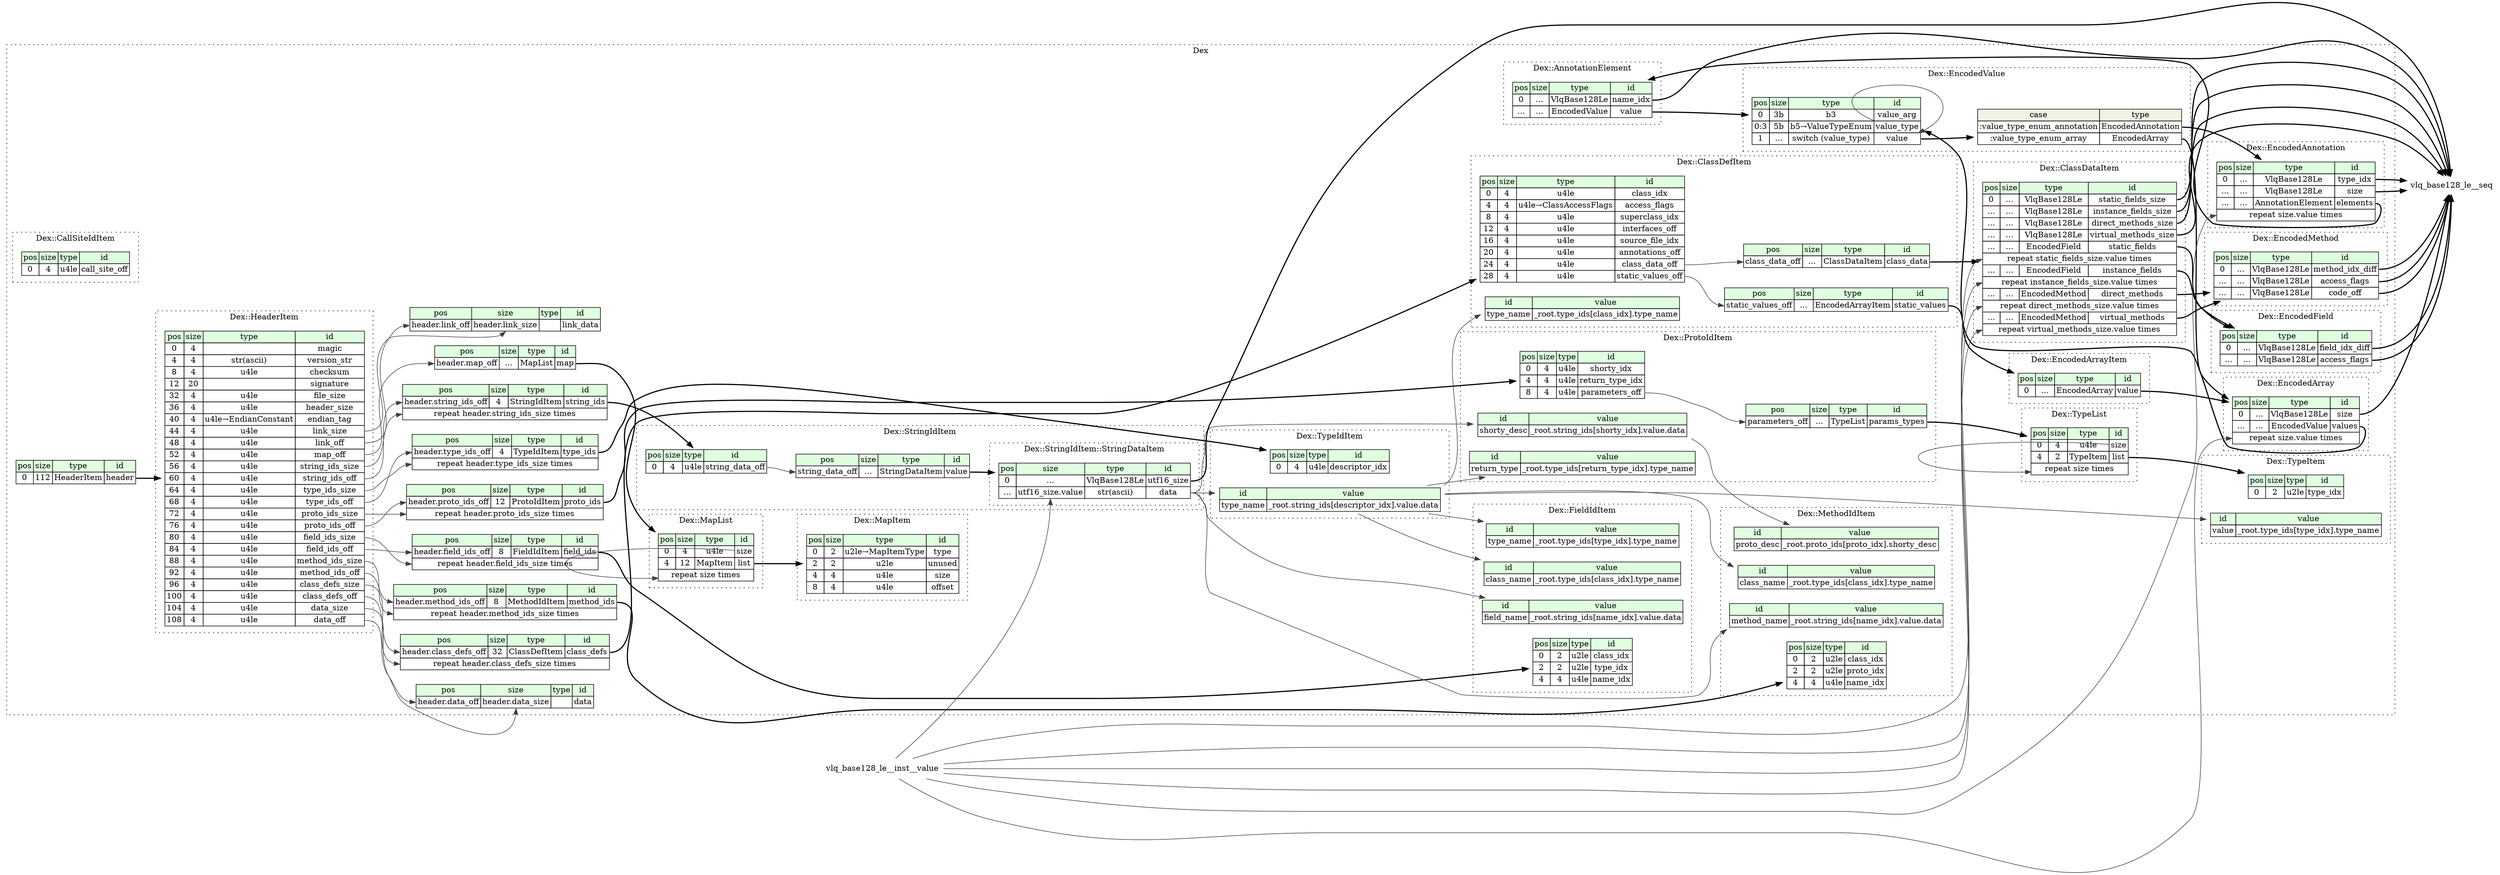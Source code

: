 digraph {
	rankdir=LR;
	node [shape=plaintext];
	subgraph cluster__dex {
		label="Dex";
		graph[style=dotted];

		dex__seq [label=<<TABLE BORDER="0" CELLBORDER="1" CELLSPACING="0">
			<TR><TD BGCOLOR="#E0FFE0">pos</TD><TD BGCOLOR="#E0FFE0">size</TD><TD BGCOLOR="#E0FFE0">type</TD><TD BGCOLOR="#E0FFE0">id</TD></TR>
			<TR><TD PORT="header_pos">0</TD><TD PORT="header_size">112</TD><TD>HeaderItem</TD><TD PORT="header_type">header</TD></TR>
		</TABLE>>];
		dex__inst__string_ids [label=<<TABLE BORDER="0" CELLBORDER="1" CELLSPACING="0">
			<TR><TD BGCOLOR="#E0FFE0">pos</TD><TD BGCOLOR="#E0FFE0">size</TD><TD BGCOLOR="#E0FFE0">type</TD><TD BGCOLOR="#E0FFE0">id</TD></TR>
			<TR><TD PORT="string_ids_pos">header.string_ids_off</TD><TD PORT="string_ids_size">4</TD><TD>StringIdItem</TD><TD PORT="string_ids_type">string_ids</TD></TR>
			<TR><TD COLSPAN="4" PORT="string_ids__repeat">repeat header.string_ids_size times</TD></TR>
		</TABLE>>];
		dex__inst__method_ids [label=<<TABLE BORDER="0" CELLBORDER="1" CELLSPACING="0">
			<TR><TD BGCOLOR="#E0FFE0">pos</TD><TD BGCOLOR="#E0FFE0">size</TD><TD BGCOLOR="#E0FFE0">type</TD><TD BGCOLOR="#E0FFE0">id</TD></TR>
			<TR><TD PORT="method_ids_pos">header.method_ids_off</TD><TD PORT="method_ids_size">8</TD><TD>MethodIdItem</TD><TD PORT="method_ids_type">method_ids</TD></TR>
			<TR><TD COLSPAN="4" PORT="method_ids__repeat">repeat header.method_ids_size times</TD></TR>
		</TABLE>>];
		dex__inst__link_data [label=<<TABLE BORDER="0" CELLBORDER="1" CELLSPACING="0">
			<TR><TD BGCOLOR="#E0FFE0">pos</TD><TD BGCOLOR="#E0FFE0">size</TD><TD BGCOLOR="#E0FFE0">type</TD><TD BGCOLOR="#E0FFE0">id</TD></TR>
			<TR><TD PORT="link_data_pos">header.link_off</TD><TD PORT="link_data_size">header.link_size</TD><TD></TD><TD PORT="link_data_type">link_data</TD></TR>
		</TABLE>>];
		dex__inst__map [label=<<TABLE BORDER="0" CELLBORDER="1" CELLSPACING="0">
			<TR><TD BGCOLOR="#E0FFE0">pos</TD><TD BGCOLOR="#E0FFE0">size</TD><TD BGCOLOR="#E0FFE0">type</TD><TD BGCOLOR="#E0FFE0">id</TD></TR>
			<TR><TD PORT="map_pos">header.map_off</TD><TD PORT="map_size">...</TD><TD>MapList</TD><TD PORT="map_type">map</TD></TR>
		</TABLE>>];
		dex__inst__class_defs [label=<<TABLE BORDER="0" CELLBORDER="1" CELLSPACING="0">
			<TR><TD BGCOLOR="#E0FFE0">pos</TD><TD BGCOLOR="#E0FFE0">size</TD><TD BGCOLOR="#E0FFE0">type</TD><TD BGCOLOR="#E0FFE0">id</TD></TR>
			<TR><TD PORT="class_defs_pos">header.class_defs_off</TD><TD PORT="class_defs_size">32</TD><TD>ClassDefItem</TD><TD PORT="class_defs_type">class_defs</TD></TR>
			<TR><TD COLSPAN="4" PORT="class_defs__repeat">repeat header.class_defs_size times</TD></TR>
		</TABLE>>];
		dex__inst__data [label=<<TABLE BORDER="0" CELLBORDER="1" CELLSPACING="0">
			<TR><TD BGCOLOR="#E0FFE0">pos</TD><TD BGCOLOR="#E0FFE0">size</TD><TD BGCOLOR="#E0FFE0">type</TD><TD BGCOLOR="#E0FFE0">id</TD></TR>
			<TR><TD PORT="data_pos">header.data_off</TD><TD PORT="data_size">header.data_size</TD><TD></TD><TD PORT="data_type">data</TD></TR>
		</TABLE>>];
		dex__inst__type_ids [label=<<TABLE BORDER="0" CELLBORDER="1" CELLSPACING="0">
			<TR><TD BGCOLOR="#E0FFE0">pos</TD><TD BGCOLOR="#E0FFE0">size</TD><TD BGCOLOR="#E0FFE0">type</TD><TD BGCOLOR="#E0FFE0">id</TD></TR>
			<TR><TD PORT="type_ids_pos">header.type_ids_off</TD><TD PORT="type_ids_size">4</TD><TD>TypeIdItem</TD><TD PORT="type_ids_type">type_ids</TD></TR>
			<TR><TD COLSPAN="4" PORT="type_ids__repeat">repeat header.type_ids_size times</TD></TR>
		</TABLE>>];
		dex__inst__proto_ids [label=<<TABLE BORDER="0" CELLBORDER="1" CELLSPACING="0">
			<TR><TD BGCOLOR="#E0FFE0">pos</TD><TD BGCOLOR="#E0FFE0">size</TD><TD BGCOLOR="#E0FFE0">type</TD><TD BGCOLOR="#E0FFE0">id</TD></TR>
			<TR><TD PORT="proto_ids_pos">header.proto_ids_off</TD><TD PORT="proto_ids_size">12</TD><TD>ProtoIdItem</TD><TD PORT="proto_ids_type">proto_ids</TD></TR>
			<TR><TD COLSPAN="4" PORT="proto_ids__repeat">repeat header.proto_ids_size times</TD></TR>
		</TABLE>>];
		dex__inst__field_ids [label=<<TABLE BORDER="0" CELLBORDER="1" CELLSPACING="0">
			<TR><TD BGCOLOR="#E0FFE0">pos</TD><TD BGCOLOR="#E0FFE0">size</TD><TD BGCOLOR="#E0FFE0">type</TD><TD BGCOLOR="#E0FFE0">id</TD></TR>
			<TR><TD PORT="field_ids_pos">header.field_ids_off</TD><TD PORT="field_ids_size">8</TD><TD>FieldIdItem</TD><TD PORT="field_ids_type">field_ids</TD></TR>
			<TR><TD COLSPAN="4" PORT="field_ids__repeat">repeat header.field_ids_size times</TD></TR>
		</TABLE>>];
		subgraph cluster__header_item {
			label="Dex::HeaderItem";
			graph[style=dotted];

			header_item__seq [label=<<TABLE BORDER="0" CELLBORDER="1" CELLSPACING="0">
				<TR><TD BGCOLOR="#E0FFE0">pos</TD><TD BGCOLOR="#E0FFE0">size</TD><TD BGCOLOR="#E0FFE0">type</TD><TD BGCOLOR="#E0FFE0">id</TD></TR>
				<TR><TD PORT="magic_pos">0</TD><TD PORT="magic_size">4</TD><TD></TD><TD PORT="magic_type">magic</TD></TR>
				<TR><TD PORT="version_str_pos">4</TD><TD PORT="version_str_size">4</TD><TD>str(ascii)</TD><TD PORT="version_str_type">version_str</TD></TR>
				<TR><TD PORT="checksum_pos">8</TD><TD PORT="checksum_size">4</TD><TD>u4le</TD><TD PORT="checksum_type">checksum</TD></TR>
				<TR><TD PORT="signature_pos">12</TD><TD PORT="signature_size">20</TD><TD></TD><TD PORT="signature_type">signature</TD></TR>
				<TR><TD PORT="file_size_pos">32</TD><TD PORT="file_size_size">4</TD><TD>u4le</TD><TD PORT="file_size_type">file_size</TD></TR>
				<TR><TD PORT="header_size_pos">36</TD><TD PORT="header_size_size">4</TD><TD>u4le</TD><TD PORT="header_size_type">header_size</TD></TR>
				<TR><TD PORT="endian_tag_pos">40</TD><TD PORT="endian_tag_size">4</TD><TD>u4le→EndianConstant</TD><TD PORT="endian_tag_type">endian_tag</TD></TR>
				<TR><TD PORT="link_size_pos">44</TD><TD PORT="link_size_size">4</TD><TD>u4le</TD><TD PORT="link_size_type">link_size</TD></TR>
				<TR><TD PORT="link_off_pos">48</TD><TD PORT="link_off_size">4</TD><TD>u4le</TD><TD PORT="link_off_type">link_off</TD></TR>
				<TR><TD PORT="map_off_pos">52</TD><TD PORT="map_off_size">4</TD><TD>u4le</TD><TD PORT="map_off_type">map_off</TD></TR>
				<TR><TD PORT="string_ids_size_pos">56</TD><TD PORT="string_ids_size_size">4</TD><TD>u4le</TD><TD PORT="string_ids_size_type">string_ids_size</TD></TR>
				<TR><TD PORT="string_ids_off_pos">60</TD><TD PORT="string_ids_off_size">4</TD><TD>u4le</TD><TD PORT="string_ids_off_type">string_ids_off</TD></TR>
				<TR><TD PORT="type_ids_size_pos">64</TD><TD PORT="type_ids_size_size">4</TD><TD>u4le</TD><TD PORT="type_ids_size_type">type_ids_size</TD></TR>
				<TR><TD PORT="type_ids_off_pos">68</TD><TD PORT="type_ids_off_size">4</TD><TD>u4le</TD><TD PORT="type_ids_off_type">type_ids_off</TD></TR>
				<TR><TD PORT="proto_ids_size_pos">72</TD><TD PORT="proto_ids_size_size">4</TD><TD>u4le</TD><TD PORT="proto_ids_size_type">proto_ids_size</TD></TR>
				<TR><TD PORT="proto_ids_off_pos">76</TD><TD PORT="proto_ids_off_size">4</TD><TD>u4le</TD><TD PORT="proto_ids_off_type">proto_ids_off</TD></TR>
				<TR><TD PORT="field_ids_size_pos">80</TD><TD PORT="field_ids_size_size">4</TD><TD>u4le</TD><TD PORT="field_ids_size_type">field_ids_size</TD></TR>
				<TR><TD PORT="field_ids_off_pos">84</TD><TD PORT="field_ids_off_size">4</TD><TD>u4le</TD><TD PORT="field_ids_off_type">field_ids_off</TD></TR>
				<TR><TD PORT="method_ids_size_pos">88</TD><TD PORT="method_ids_size_size">4</TD><TD>u4le</TD><TD PORT="method_ids_size_type">method_ids_size</TD></TR>
				<TR><TD PORT="method_ids_off_pos">92</TD><TD PORT="method_ids_off_size">4</TD><TD>u4le</TD><TD PORT="method_ids_off_type">method_ids_off</TD></TR>
				<TR><TD PORT="class_defs_size_pos">96</TD><TD PORT="class_defs_size_size">4</TD><TD>u4le</TD><TD PORT="class_defs_size_type">class_defs_size</TD></TR>
				<TR><TD PORT="class_defs_off_pos">100</TD><TD PORT="class_defs_off_size">4</TD><TD>u4le</TD><TD PORT="class_defs_off_type">class_defs_off</TD></TR>
				<TR><TD PORT="data_size_pos">104</TD><TD PORT="data_size_size">4</TD><TD>u4le</TD><TD PORT="data_size_type">data_size</TD></TR>
				<TR><TD PORT="data_off_pos">108</TD><TD PORT="data_off_size">4</TD><TD>u4le</TD><TD PORT="data_off_type">data_off</TD></TR>
			</TABLE>>];
		}
		subgraph cluster__map_list {
			label="Dex::MapList";
			graph[style=dotted];

			map_list__seq [label=<<TABLE BORDER="0" CELLBORDER="1" CELLSPACING="0">
				<TR><TD BGCOLOR="#E0FFE0">pos</TD><TD BGCOLOR="#E0FFE0">size</TD><TD BGCOLOR="#E0FFE0">type</TD><TD BGCOLOR="#E0FFE0">id</TD></TR>
				<TR><TD PORT="size_pos">0</TD><TD PORT="size_size">4</TD><TD>u4le</TD><TD PORT="size_type">size</TD></TR>
				<TR><TD PORT="list_pos">4</TD><TD PORT="list_size">12</TD><TD>MapItem</TD><TD PORT="list_type">list</TD></TR>
				<TR><TD COLSPAN="4" PORT="list__repeat">repeat size times</TD></TR>
			</TABLE>>];
		}
		subgraph cluster__encoded_value {
			label="Dex::EncodedValue";
			graph[style=dotted];

			encoded_value__seq [label=<<TABLE BORDER="0" CELLBORDER="1" CELLSPACING="0">
				<TR><TD BGCOLOR="#E0FFE0">pos</TD><TD BGCOLOR="#E0FFE0">size</TD><TD BGCOLOR="#E0FFE0">type</TD><TD BGCOLOR="#E0FFE0">id</TD></TR>
				<TR><TD PORT="value_arg_pos">0</TD><TD PORT="value_arg_size">3b</TD><TD>b3</TD><TD PORT="value_arg_type">value_arg</TD></TR>
				<TR><TD PORT="value_type_pos">0:3</TD><TD PORT="value_type_size">5b</TD><TD>b5→ValueTypeEnum</TD><TD PORT="value_type_type">value_type</TD></TR>
				<TR><TD PORT="value_pos">1</TD><TD PORT="value_size">...</TD><TD>switch (value_type)</TD><TD PORT="value_type">value</TD></TR>
			</TABLE>>];
encoded_value__seq_value_switch [label=<<TABLE BORDER="0" CELLBORDER="1" CELLSPACING="0">
	<TR><TD BGCOLOR="#F0F2E4">case</TD><TD BGCOLOR="#F0F2E4">type</TD></TR>
	<TR><TD>:value_type_enum_annotation</TD><TD PORT="case0">EncodedAnnotation</TD></TR>
	<TR><TD>:value_type_enum_array</TD><TD PORT="case1">EncodedArray</TD></TR>
</TABLE>>];
		}
		subgraph cluster__call_site_id_item {
			label="Dex::CallSiteIdItem";
			graph[style=dotted];

			call_site_id_item__seq [label=<<TABLE BORDER="0" CELLBORDER="1" CELLSPACING="0">
				<TR><TD BGCOLOR="#E0FFE0">pos</TD><TD BGCOLOR="#E0FFE0">size</TD><TD BGCOLOR="#E0FFE0">type</TD><TD BGCOLOR="#E0FFE0">id</TD></TR>
				<TR><TD PORT="call_site_off_pos">0</TD><TD PORT="call_site_off_size">4</TD><TD>u4le</TD><TD PORT="call_site_off_type">call_site_off</TD></TR>
			</TABLE>>];
		}
		subgraph cluster__method_id_item {
			label="Dex::MethodIdItem";
			graph[style=dotted];

			method_id_item__seq [label=<<TABLE BORDER="0" CELLBORDER="1" CELLSPACING="0">
				<TR><TD BGCOLOR="#E0FFE0">pos</TD><TD BGCOLOR="#E0FFE0">size</TD><TD BGCOLOR="#E0FFE0">type</TD><TD BGCOLOR="#E0FFE0">id</TD></TR>
				<TR><TD PORT="class_idx_pos">0</TD><TD PORT="class_idx_size">2</TD><TD>u2le</TD><TD PORT="class_idx_type">class_idx</TD></TR>
				<TR><TD PORT="proto_idx_pos">2</TD><TD PORT="proto_idx_size">2</TD><TD>u2le</TD><TD PORT="proto_idx_type">proto_idx</TD></TR>
				<TR><TD PORT="name_idx_pos">4</TD><TD PORT="name_idx_size">4</TD><TD>u4le</TD><TD PORT="name_idx_type">name_idx</TD></TR>
			</TABLE>>];
			method_id_item__inst__class_name [label=<<TABLE BORDER="0" CELLBORDER="1" CELLSPACING="0">
				<TR><TD BGCOLOR="#E0FFE0">id</TD><TD BGCOLOR="#E0FFE0">value</TD></TR>
				<TR><TD>class_name</TD><TD>_root.type_ids[class_idx].type_name</TD></TR>
			</TABLE>>];
			method_id_item__inst__proto_desc [label=<<TABLE BORDER="0" CELLBORDER="1" CELLSPACING="0">
				<TR><TD BGCOLOR="#E0FFE0">id</TD><TD BGCOLOR="#E0FFE0">value</TD></TR>
				<TR><TD>proto_desc</TD><TD>_root.proto_ids[proto_idx].shorty_desc</TD></TR>
			</TABLE>>];
			method_id_item__inst__method_name [label=<<TABLE BORDER="0" CELLBORDER="1" CELLSPACING="0">
				<TR><TD BGCOLOR="#E0FFE0">id</TD><TD BGCOLOR="#E0FFE0">value</TD></TR>
				<TR><TD>method_name</TD><TD>_root.string_ids[name_idx].value.data</TD></TR>
			</TABLE>>];
		}
		subgraph cluster__type_item {
			label="Dex::TypeItem";
			graph[style=dotted];

			type_item__seq [label=<<TABLE BORDER="0" CELLBORDER="1" CELLSPACING="0">
				<TR><TD BGCOLOR="#E0FFE0">pos</TD><TD BGCOLOR="#E0FFE0">size</TD><TD BGCOLOR="#E0FFE0">type</TD><TD BGCOLOR="#E0FFE0">id</TD></TR>
				<TR><TD PORT="type_idx_pos">0</TD><TD PORT="type_idx_size">2</TD><TD>u2le</TD><TD PORT="type_idx_type">type_idx</TD></TR>
			</TABLE>>];
			type_item__inst__value [label=<<TABLE BORDER="0" CELLBORDER="1" CELLSPACING="0">
				<TR><TD BGCOLOR="#E0FFE0">id</TD><TD BGCOLOR="#E0FFE0">value</TD></TR>
				<TR><TD>value</TD><TD>_root.type_ids[type_idx].type_name</TD></TR>
			</TABLE>>];
		}
		subgraph cluster__type_id_item {
			label="Dex::TypeIdItem";
			graph[style=dotted];

			type_id_item__seq [label=<<TABLE BORDER="0" CELLBORDER="1" CELLSPACING="0">
				<TR><TD BGCOLOR="#E0FFE0">pos</TD><TD BGCOLOR="#E0FFE0">size</TD><TD BGCOLOR="#E0FFE0">type</TD><TD BGCOLOR="#E0FFE0">id</TD></TR>
				<TR><TD PORT="descriptor_idx_pos">0</TD><TD PORT="descriptor_idx_size">4</TD><TD>u4le</TD><TD PORT="descriptor_idx_type">descriptor_idx</TD></TR>
			</TABLE>>];
			type_id_item__inst__type_name [label=<<TABLE BORDER="0" CELLBORDER="1" CELLSPACING="0">
				<TR><TD BGCOLOR="#E0FFE0">id</TD><TD BGCOLOR="#E0FFE0">value</TD></TR>
				<TR><TD>type_name</TD><TD>_root.string_ids[descriptor_idx].value.data</TD></TR>
			</TABLE>>];
		}
		subgraph cluster__annotation_element {
			label="Dex::AnnotationElement";
			graph[style=dotted];

			annotation_element__seq [label=<<TABLE BORDER="0" CELLBORDER="1" CELLSPACING="0">
				<TR><TD BGCOLOR="#E0FFE0">pos</TD><TD BGCOLOR="#E0FFE0">size</TD><TD BGCOLOR="#E0FFE0">type</TD><TD BGCOLOR="#E0FFE0">id</TD></TR>
				<TR><TD PORT="name_idx_pos">0</TD><TD PORT="name_idx_size">...</TD><TD>VlqBase128Le</TD><TD PORT="name_idx_type">name_idx</TD></TR>
				<TR><TD PORT="value_pos">...</TD><TD PORT="value_size">...</TD><TD>EncodedValue</TD><TD PORT="value_type">value</TD></TR>
			</TABLE>>];
		}
		subgraph cluster__encoded_field {
			label="Dex::EncodedField";
			graph[style=dotted];

			encoded_field__seq [label=<<TABLE BORDER="0" CELLBORDER="1" CELLSPACING="0">
				<TR><TD BGCOLOR="#E0FFE0">pos</TD><TD BGCOLOR="#E0FFE0">size</TD><TD BGCOLOR="#E0FFE0">type</TD><TD BGCOLOR="#E0FFE0">id</TD></TR>
				<TR><TD PORT="field_idx_diff_pos">0</TD><TD PORT="field_idx_diff_size">...</TD><TD>VlqBase128Le</TD><TD PORT="field_idx_diff_type">field_idx_diff</TD></TR>
				<TR><TD PORT="access_flags_pos">...</TD><TD PORT="access_flags_size">...</TD><TD>VlqBase128Le</TD><TD PORT="access_flags_type">access_flags</TD></TR>
			</TABLE>>];
		}
		subgraph cluster__encoded_array_item {
			label="Dex::EncodedArrayItem";
			graph[style=dotted];

			encoded_array_item__seq [label=<<TABLE BORDER="0" CELLBORDER="1" CELLSPACING="0">
				<TR><TD BGCOLOR="#E0FFE0">pos</TD><TD BGCOLOR="#E0FFE0">size</TD><TD BGCOLOR="#E0FFE0">type</TD><TD BGCOLOR="#E0FFE0">id</TD></TR>
				<TR><TD PORT="value_pos">0</TD><TD PORT="value_size">...</TD><TD>EncodedArray</TD><TD PORT="value_type">value</TD></TR>
			</TABLE>>];
		}
		subgraph cluster__class_data_item {
			label="Dex::ClassDataItem";
			graph[style=dotted];

			class_data_item__seq [label=<<TABLE BORDER="0" CELLBORDER="1" CELLSPACING="0">
				<TR><TD BGCOLOR="#E0FFE0">pos</TD><TD BGCOLOR="#E0FFE0">size</TD><TD BGCOLOR="#E0FFE0">type</TD><TD BGCOLOR="#E0FFE0">id</TD></TR>
				<TR><TD PORT="static_fields_size_pos">0</TD><TD PORT="static_fields_size_size">...</TD><TD>VlqBase128Le</TD><TD PORT="static_fields_size_type">static_fields_size</TD></TR>
				<TR><TD PORT="instance_fields_size_pos">...</TD><TD PORT="instance_fields_size_size">...</TD><TD>VlqBase128Le</TD><TD PORT="instance_fields_size_type">instance_fields_size</TD></TR>
				<TR><TD PORT="direct_methods_size_pos">...</TD><TD PORT="direct_methods_size_size">...</TD><TD>VlqBase128Le</TD><TD PORT="direct_methods_size_type">direct_methods_size</TD></TR>
				<TR><TD PORT="virtual_methods_size_pos">...</TD><TD PORT="virtual_methods_size_size">...</TD><TD>VlqBase128Le</TD><TD PORT="virtual_methods_size_type">virtual_methods_size</TD></TR>
				<TR><TD PORT="static_fields_pos">...</TD><TD PORT="static_fields_size">...</TD><TD>EncodedField</TD><TD PORT="static_fields_type">static_fields</TD></TR>
				<TR><TD COLSPAN="4" PORT="static_fields__repeat">repeat static_fields_size.value times</TD></TR>
				<TR><TD PORT="instance_fields_pos">...</TD><TD PORT="instance_fields_size">...</TD><TD>EncodedField</TD><TD PORT="instance_fields_type">instance_fields</TD></TR>
				<TR><TD COLSPAN="4" PORT="instance_fields__repeat">repeat instance_fields_size.value times</TD></TR>
				<TR><TD PORT="direct_methods_pos">...</TD><TD PORT="direct_methods_size">...</TD><TD>EncodedMethod</TD><TD PORT="direct_methods_type">direct_methods</TD></TR>
				<TR><TD COLSPAN="4" PORT="direct_methods__repeat">repeat direct_methods_size.value times</TD></TR>
				<TR><TD PORT="virtual_methods_pos">...</TD><TD PORT="virtual_methods_size">...</TD><TD>EncodedMethod</TD><TD PORT="virtual_methods_type">virtual_methods</TD></TR>
				<TR><TD COLSPAN="4" PORT="virtual_methods__repeat">repeat virtual_methods_size.value times</TD></TR>
			</TABLE>>];
		}
		subgraph cluster__field_id_item {
			label="Dex::FieldIdItem";
			graph[style=dotted];

			field_id_item__seq [label=<<TABLE BORDER="0" CELLBORDER="1" CELLSPACING="0">
				<TR><TD BGCOLOR="#E0FFE0">pos</TD><TD BGCOLOR="#E0FFE0">size</TD><TD BGCOLOR="#E0FFE0">type</TD><TD BGCOLOR="#E0FFE0">id</TD></TR>
				<TR><TD PORT="class_idx_pos">0</TD><TD PORT="class_idx_size">2</TD><TD>u2le</TD><TD PORT="class_idx_type">class_idx</TD></TR>
				<TR><TD PORT="type_idx_pos">2</TD><TD PORT="type_idx_size">2</TD><TD>u2le</TD><TD PORT="type_idx_type">type_idx</TD></TR>
				<TR><TD PORT="name_idx_pos">4</TD><TD PORT="name_idx_size">4</TD><TD>u4le</TD><TD PORT="name_idx_type">name_idx</TD></TR>
			</TABLE>>];
			field_id_item__inst__class_name [label=<<TABLE BORDER="0" CELLBORDER="1" CELLSPACING="0">
				<TR><TD BGCOLOR="#E0FFE0">id</TD><TD BGCOLOR="#E0FFE0">value</TD></TR>
				<TR><TD>class_name</TD><TD>_root.type_ids[class_idx].type_name</TD></TR>
			</TABLE>>];
			field_id_item__inst__type_name [label=<<TABLE BORDER="0" CELLBORDER="1" CELLSPACING="0">
				<TR><TD BGCOLOR="#E0FFE0">id</TD><TD BGCOLOR="#E0FFE0">value</TD></TR>
				<TR><TD>type_name</TD><TD>_root.type_ids[type_idx].type_name</TD></TR>
			</TABLE>>];
			field_id_item__inst__field_name [label=<<TABLE BORDER="0" CELLBORDER="1" CELLSPACING="0">
				<TR><TD BGCOLOR="#E0FFE0">id</TD><TD BGCOLOR="#E0FFE0">value</TD></TR>
				<TR><TD>field_name</TD><TD>_root.string_ids[name_idx].value.data</TD></TR>
			</TABLE>>];
		}
		subgraph cluster__encoded_annotation {
			label="Dex::EncodedAnnotation";
			graph[style=dotted];

			encoded_annotation__seq [label=<<TABLE BORDER="0" CELLBORDER="1" CELLSPACING="0">
				<TR><TD BGCOLOR="#E0FFE0">pos</TD><TD BGCOLOR="#E0FFE0">size</TD><TD BGCOLOR="#E0FFE0">type</TD><TD BGCOLOR="#E0FFE0">id</TD></TR>
				<TR><TD PORT="type_idx_pos">0</TD><TD PORT="type_idx_size">...</TD><TD>VlqBase128Le</TD><TD PORT="type_idx_type">type_idx</TD></TR>
				<TR><TD PORT="size_pos">...</TD><TD PORT="size_size">...</TD><TD>VlqBase128Le</TD><TD PORT="size_type">size</TD></TR>
				<TR><TD PORT="elements_pos">...</TD><TD PORT="elements_size">...</TD><TD>AnnotationElement</TD><TD PORT="elements_type">elements</TD></TR>
				<TR><TD COLSPAN="4" PORT="elements__repeat">repeat size.value times</TD></TR>
			</TABLE>>];
		}
		subgraph cluster__class_def_item {
			label="Dex::ClassDefItem";
			graph[style=dotted];

			class_def_item__seq [label=<<TABLE BORDER="0" CELLBORDER="1" CELLSPACING="0">
				<TR><TD BGCOLOR="#E0FFE0">pos</TD><TD BGCOLOR="#E0FFE0">size</TD><TD BGCOLOR="#E0FFE0">type</TD><TD BGCOLOR="#E0FFE0">id</TD></TR>
				<TR><TD PORT="class_idx_pos">0</TD><TD PORT="class_idx_size">4</TD><TD>u4le</TD><TD PORT="class_idx_type">class_idx</TD></TR>
				<TR><TD PORT="access_flags_pos">4</TD><TD PORT="access_flags_size">4</TD><TD>u4le→ClassAccessFlags</TD><TD PORT="access_flags_type">access_flags</TD></TR>
				<TR><TD PORT="superclass_idx_pos">8</TD><TD PORT="superclass_idx_size">4</TD><TD>u4le</TD><TD PORT="superclass_idx_type">superclass_idx</TD></TR>
				<TR><TD PORT="interfaces_off_pos">12</TD><TD PORT="interfaces_off_size">4</TD><TD>u4le</TD><TD PORT="interfaces_off_type">interfaces_off</TD></TR>
				<TR><TD PORT="source_file_idx_pos">16</TD><TD PORT="source_file_idx_size">4</TD><TD>u4le</TD><TD PORT="source_file_idx_type">source_file_idx</TD></TR>
				<TR><TD PORT="annotations_off_pos">20</TD><TD PORT="annotations_off_size">4</TD><TD>u4le</TD><TD PORT="annotations_off_type">annotations_off</TD></TR>
				<TR><TD PORT="class_data_off_pos">24</TD><TD PORT="class_data_off_size">4</TD><TD>u4le</TD><TD PORT="class_data_off_type">class_data_off</TD></TR>
				<TR><TD PORT="static_values_off_pos">28</TD><TD PORT="static_values_off_size">4</TD><TD>u4le</TD><TD PORT="static_values_off_type">static_values_off</TD></TR>
			</TABLE>>];
			class_def_item__inst__type_name [label=<<TABLE BORDER="0" CELLBORDER="1" CELLSPACING="0">
				<TR><TD BGCOLOR="#E0FFE0">id</TD><TD BGCOLOR="#E0FFE0">value</TD></TR>
				<TR><TD>type_name</TD><TD>_root.type_ids[class_idx].type_name</TD></TR>
			</TABLE>>];
			class_def_item__inst__class_data [label=<<TABLE BORDER="0" CELLBORDER="1" CELLSPACING="0">
				<TR><TD BGCOLOR="#E0FFE0">pos</TD><TD BGCOLOR="#E0FFE0">size</TD><TD BGCOLOR="#E0FFE0">type</TD><TD BGCOLOR="#E0FFE0">id</TD></TR>
				<TR><TD PORT="class_data_pos">class_data_off</TD><TD PORT="class_data_size">...</TD><TD>ClassDataItem</TD><TD PORT="class_data_type">class_data</TD></TR>
			</TABLE>>];
			class_def_item__inst__static_values [label=<<TABLE BORDER="0" CELLBORDER="1" CELLSPACING="0">
				<TR><TD BGCOLOR="#E0FFE0">pos</TD><TD BGCOLOR="#E0FFE0">size</TD><TD BGCOLOR="#E0FFE0">type</TD><TD BGCOLOR="#E0FFE0">id</TD></TR>
				<TR><TD PORT="static_values_pos">static_values_off</TD><TD PORT="static_values_size">...</TD><TD>EncodedArrayItem</TD><TD PORT="static_values_type">static_values</TD></TR>
			</TABLE>>];
		}
		subgraph cluster__type_list {
			label="Dex::TypeList";
			graph[style=dotted];

			type_list__seq [label=<<TABLE BORDER="0" CELLBORDER="1" CELLSPACING="0">
				<TR><TD BGCOLOR="#E0FFE0">pos</TD><TD BGCOLOR="#E0FFE0">size</TD><TD BGCOLOR="#E0FFE0">type</TD><TD BGCOLOR="#E0FFE0">id</TD></TR>
				<TR><TD PORT="size_pos">0</TD><TD PORT="size_size">4</TD><TD>u4le</TD><TD PORT="size_type">size</TD></TR>
				<TR><TD PORT="list_pos">4</TD><TD PORT="list_size">2</TD><TD>TypeItem</TD><TD PORT="list_type">list</TD></TR>
				<TR><TD COLSPAN="4" PORT="list__repeat">repeat size times</TD></TR>
			</TABLE>>];
		}
		subgraph cluster__string_id_item {
			label="Dex::StringIdItem";
			graph[style=dotted];

			string_id_item__seq [label=<<TABLE BORDER="0" CELLBORDER="1" CELLSPACING="0">
				<TR><TD BGCOLOR="#E0FFE0">pos</TD><TD BGCOLOR="#E0FFE0">size</TD><TD BGCOLOR="#E0FFE0">type</TD><TD BGCOLOR="#E0FFE0">id</TD></TR>
				<TR><TD PORT="string_data_off_pos">0</TD><TD PORT="string_data_off_size">4</TD><TD>u4le</TD><TD PORT="string_data_off_type">string_data_off</TD></TR>
			</TABLE>>];
			string_id_item__inst__value [label=<<TABLE BORDER="0" CELLBORDER="1" CELLSPACING="0">
				<TR><TD BGCOLOR="#E0FFE0">pos</TD><TD BGCOLOR="#E0FFE0">size</TD><TD BGCOLOR="#E0FFE0">type</TD><TD BGCOLOR="#E0FFE0">id</TD></TR>
				<TR><TD PORT="value_pos">string_data_off</TD><TD PORT="value_size">...</TD><TD>StringDataItem</TD><TD PORT="value_type">value</TD></TR>
			</TABLE>>];
			subgraph cluster__string_data_item {
				label="Dex::StringIdItem::StringDataItem";
				graph[style=dotted];

				string_data_item__seq [label=<<TABLE BORDER="0" CELLBORDER="1" CELLSPACING="0">
					<TR><TD BGCOLOR="#E0FFE0">pos</TD><TD BGCOLOR="#E0FFE0">size</TD><TD BGCOLOR="#E0FFE0">type</TD><TD BGCOLOR="#E0FFE0">id</TD></TR>
					<TR><TD PORT="utf16_size_pos">0</TD><TD PORT="utf16_size_size">...</TD><TD>VlqBase128Le</TD><TD PORT="utf16_size_type">utf16_size</TD></TR>
					<TR><TD PORT="data_pos">...</TD><TD PORT="data_size">utf16_size.value</TD><TD>str(ascii)</TD><TD PORT="data_type">data</TD></TR>
				</TABLE>>];
			}
		}
		subgraph cluster__proto_id_item {
			label="Dex::ProtoIdItem";
			graph[style=dotted];

			proto_id_item__seq [label=<<TABLE BORDER="0" CELLBORDER="1" CELLSPACING="0">
				<TR><TD BGCOLOR="#E0FFE0">pos</TD><TD BGCOLOR="#E0FFE0">size</TD><TD BGCOLOR="#E0FFE0">type</TD><TD BGCOLOR="#E0FFE0">id</TD></TR>
				<TR><TD PORT="shorty_idx_pos">0</TD><TD PORT="shorty_idx_size">4</TD><TD>u4le</TD><TD PORT="shorty_idx_type">shorty_idx</TD></TR>
				<TR><TD PORT="return_type_idx_pos">4</TD><TD PORT="return_type_idx_size">4</TD><TD>u4le</TD><TD PORT="return_type_idx_type">return_type_idx</TD></TR>
				<TR><TD PORT="parameters_off_pos">8</TD><TD PORT="parameters_off_size">4</TD><TD>u4le</TD><TD PORT="parameters_off_type">parameters_off</TD></TR>
			</TABLE>>];
			proto_id_item__inst__shorty_desc [label=<<TABLE BORDER="0" CELLBORDER="1" CELLSPACING="0">
				<TR><TD BGCOLOR="#E0FFE0">id</TD><TD BGCOLOR="#E0FFE0">value</TD></TR>
				<TR><TD>shorty_desc</TD><TD>_root.string_ids[shorty_idx].value.data</TD></TR>
			</TABLE>>];
			proto_id_item__inst__params_types [label=<<TABLE BORDER="0" CELLBORDER="1" CELLSPACING="0">
				<TR><TD BGCOLOR="#E0FFE0">pos</TD><TD BGCOLOR="#E0FFE0">size</TD><TD BGCOLOR="#E0FFE0">type</TD><TD BGCOLOR="#E0FFE0">id</TD></TR>
				<TR><TD PORT="params_types_pos">parameters_off</TD><TD PORT="params_types_size">...</TD><TD>TypeList</TD><TD PORT="params_types_type">params_types</TD></TR>
			</TABLE>>];
			proto_id_item__inst__return_type [label=<<TABLE BORDER="0" CELLBORDER="1" CELLSPACING="0">
				<TR><TD BGCOLOR="#E0FFE0">id</TD><TD BGCOLOR="#E0FFE0">value</TD></TR>
				<TR><TD>return_type</TD><TD>_root.type_ids[return_type_idx].type_name</TD></TR>
			</TABLE>>];
		}
		subgraph cluster__encoded_method {
			label="Dex::EncodedMethod";
			graph[style=dotted];

			encoded_method__seq [label=<<TABLE BORDER="0" CELLBORDER="1" CELLSPACING="0">
				<TR><TD BGCOLOR="#E0FFE0">pos</TD><TD BGCOLOR="#E0FFE0">size</TD><TD BGCOLOR="#E0FFE0">type</TD><TD BGCOLOR="#E0FFE0">id</TD></TR>
				<TR><TD PORT="method_idx_diff_pos">0</TD><TD PORT="method_idx_diff_size">...</TD><TD>VlqBase128Le</TD><TD PORT="method_idx_diff_type">method_idx_diff</TD></TR>
				<TR><TD PORT="access_flags_pos">...</TD><TD PORT="access_flags_size">...</TD><TD>VlqBase128Le</TD><TD PORT="access_flags_type">access_flags</TD></TR>
				<TR><TD PORT="code_off_pos">...</TD><TD PORT="code_off_size">...</TD><TD>VlqBase128Le</TD><TD PORT="code_off_type">code_off</TD></TR>
			</TABLE>>];
		}
		subgraph cluster__map_item {
			label="Dex::MapItem";
			graph[style=dotted];

			map_item__seq [label=<<TABLE BORDER="0" CELLBORDER="1" CELLSPACING="0">
				<TR><TD BGCOLOR="#E0FFE0">pos</TD><TD BGCOLOR="#E0FFE0">size</TD><TD BGCOLOR="#E0FFE0">type</TD><TD BGCOLOR="#E0FFE0">id</TD></TR>
				<TR><TD PORT="type_pos">0</TD><TD PORT="type_size">2</TD><TD>u2le→MapItemType</TD><TD PORT="type_type">type</TD></TR>
				<TR><TD PORT="unused_pos">2</TD><TD PORT="unused_size">2</TD><TD>u2le</TD><TD PORT="unused_type">unused</TD></TR>
				<TR><TD PORT="size_pos">4</TD><TD PORT="size_size">4</TD><TD>u4le</TD><TD PORT="size_type">size</TD></TR>
				<TR><TD PORT="offset_pos">8</TD><TD PORT="offset_size">4</TD><TD>u4le</TD><TD PORT="offset_type">offset</TD></TR>
			</TABLE>>];
		}
		subgraph cluster__encoded_array {
			label="Dex::EncodedArray";
			graph[style=dotted];

			encoded_array__seq [label=<<TABLE BORDER="0" CELLBORDER="1" CELLSPACING="0">
				<TR><TD BGCOLOR="#E0FFE0">pos</TD><TD BGCOLOR="#E0FFE0">size</TD><TD BGCOLOR="#E0FFE0">type</TD><TD BGCOLOR="#E0FFE0">id</TD></TR>
				<TR><TD PORT="size_pos">0</TD><TD PORT="size_size">...</TD><TD>VlqBase128Le</TD><TD PORT="size_type">size</TD></TR>
				<TR><TD PORT="values_pos">...</TD><TD PORT="values_size">...</TD><TD>EncodedValue</TD><TD PORT="values_type">values</TD></TR>
				<TR><TD COLSPAN="4" PORT="values__repeat">repeat size.value times</TD></TR>
			</TABLE>>];
		}
	}
	dex__seq:header_type -> header_item__seq [style=bold];
	header_item__seq:string_ids_off_type -> dex__inst__string_ids:string_ids_pos [color="#404040"];
	dex__inst__string_ids:string_ids_type -> string_id_item__seq [style=bold];
	header_item__seq:string_ids_size_type -> dex__inst__string_ids:string_ids__repeat [color="#404040"];
	header_item__seq:method_ids_off_type -> dex__inst__method_ids:method_ids_pos [color="#404040"];
	dex__inst__method_ids:method_ids_type -> method_id_item__seq [style=bold];
	header_item__seq:method_ids_size_type -> dex__inst__method_ids:method_ids__repeat [color="#404040"];
	header_item__seq:link_off_type -> dex__inst__link_data:link_data_pos [color="#404040"];
	header_item__seq:link_size_type -> dex__inst__link_data:link_data_size [color="#404040"];
	header_item__seq:map_off_type -> dex__inst__map:map_pos [color="#404040"];
	dex__inst__map:map_type -> map_list__seq [style=bold];
	header_item__seq:class_defs_off_type -> dex__inst__class_defs:class_defs_pos [color="#404040"];
	dex__inst__class_defs:class_defs_type -> class_def_item__seq [style=bold];
	header_item__seq:class_defs_size_type -> dex__inst__class_defs:class_defs__repeat [color="#404040"];
	header_item__seq:data_off_type -> dex__inst__data:data_pos [color="#404040"];
	header_item__seq:data_size_type -> dex__inst__data:data_size [color="#404040"];
	header_item__seq:type_ids_off_type -> dex__inst__type_ids:type_ids_pos [color="#404040"];
	dex__inst__type_ids:type_ids_type -> type_id_item__seq [style=bold];
	header_item__seq:type_ids_size_type -> dex__inst__type_ids:type_ids__repeat [color="#404040"];
	header_item__seq:proto_ids_off_type -> dex__inst__proto_ids:proto_ids_pos [color="#404040"];
	dex__inst__proto_ids:proto_ids_type -> proto_id_item__seq [style=bold];
	header_item__seq:proto_ids_size_type -> dex__inst__proto_ids:proto_ids__repeat [color="#404040"];
	header_item__seq:field_ids_off_type -> dex__inst__field_ids:field_ids_pos [color="#404040"];
	dex__inst__field_ids:field_ids_type -> field_id_item__seq [style=bold];
	header_item__seq:field_ids_size_type -> dex__inst__field_ids:field_ids__repeat [color="#404040"];
	map_list__seq:list_type -> map_item__seq [style=bold];
	map_list__seq:size_type -> map_list__seq:list__repeat [color="#404040"];
	encoded_value__seq:value_type -> encoded_value__seq_value_switch [style=bold];
	encoded_value__seq_value_switch:case0 -> encoded_annotation__seq [style=bold];
	encoded_value__seq_value_switch:case1 -> encoded_array__seq [style=bold];
	encoded_value__seq:value_type_type -> encoded_value__seq:value_type [color="#404040"];
	type_id_item__inst__type_name:type_name_type -> method_id_item__inst__class_name [color="#404040"];
	proto_id_item__inst__shorty_desc:shorty_desc_type -> method_id_item__inst__proto_desc [color="#404040"];
	string_data_item__seq:data_type -> method_id_item__inst__method_name [color="#404040"];
	type_id_item__inst__type_name:type_name_type -> type_item__inst__value [color="#404040"];
	string_data_item__seq:data_type -> type_id_item__inst__type_name [color="#404040"];
	annotation_element__seq:name_idx_type -> vlq_base128_le__seq [style=bold];
	annotation_element__seq:value_type -> encoded_value__seq [style=bold];
	encoded_field__seq:field_idx_diff_type -> vlq_base128_le__seq [style=bold];
	encoded_field__seq:access_flags_type -> vlq_base128_le__seq [style=bold];
	encoded_array_item__seq:value_type -> encoded_array__seq [style=bold];
	class_data_item__seq:static_fields_size_type -> vlq_base128_le__seq [style=bold];
	class_data_item__seq:instance_fields_size_type -> vlq_base128_le__seq [style=bold];
	class_data_item__seq:direct_methods_size_type -> vlq_base128_le__seq [style=bold];
	class_data_item__seq:virtual_methods_size_type -> vlq_base128_le__seq [style=bold];
	class_data_item__seq:static_fields_type -> encoded_field__seq [style=bold];
	vlq_base128_le__inst__value:value_type -> class_data_item__seq:static_fields__repeat [color="#404040"];
	class_data_item__seq:instance_fields_type -> encoded_field__seq [style=bold];
	vlq_base128_le__inst__value:value_type -> class_data_item__seq:instance_fields__repeat [color="#404040"];
	class_data_item__seq:direct_methods_type -> encoded_method__seq [style=bold];
	vlq_base128_le__inst__value:value_type -> class_data_item__seq:direct_methods__repeat [color="#404040"];
	class_data_item__seq:virtual_methods_type -> encoded_method__seq [style=bold];
	vlq_base128_le__inst__value:value_type -> class_data_item__seq:virtual_methods__repeat [color="#404040"];
	type_id_item__inst__type_name:type_name_type -> field_id_item__inst__class_name [color="#404040"];
	type_id_item__inst__type_name:type_name_type -> field_id_item__inst__type_name [color="#404040"];
	string_data_item__seq:data_type -> field_id_item__inst__field_name [color="#404040"];
	encoded_annotation__seq:type_idx_type -> vlq_base128_le__seq [style=bold];
	encoded_annotation__seq:size_type -> vlq_base128_le__seq [style=bold];
	encoded_annotation__seq:elements_type -> annotation_element__seq [style=bold];
	vlq_base128_le__inst__value:value_type -> encoded_annotation__seq:elements__repeat [color="#404040"];
	type_id_item__inst__type_name:type_name_type -> class_def_item__inst__type_name [color="#404040"];
	class_def_item__seq:class_data_off_type -> class_def_item__inst__class_data:class_data_pos [color="#404040"];
	class_def_item__inst__class_data:class_data_type -> class_data_item__seq [style=bold];
	class_def_item__seq:static_values_off_type -> class_def_item__inst__static_values:static_values_pos [color="#404040"];
	class_def_item__inst__static_values:static_values_type -> encoded_array_item__seq [style=bold];
	type_list__seq:list_type -> type_item__seq [style=bold];
	type_list__seq:size_type -> type_list__seq:list__repeat [color="#404040"];
	string_id_item__seq:string_data_off_type -> string_id_item__inst__value:value_pos [color="#404040"];
	string_id_item__inst__value:value_type -> string_data_item__seq [style=bold];
	string_data_item__seq:utf16_size_type -> vlq_base128_le__seq [style=bold];
	vlq_base128_le__inst__value:value_type -> string_data_item__seq:data_size [color="#404040"];
	string_data_item__seq:data_type -> proto_id_item__inst__shorty_desc [color="#404040"];
	proto_id_item__seq:parameters_off_type -> proto_id_item__inst__params_types:params_types_pos [color="#404040"];
	proto_id_item__inst__params_types:params_types_type -> type_list__seq [style=bold];
	type_id_item__inst__type_name:type_name_type -> proto_id_item__inst__return_type [color="#404040"];
	encoded_method__seq:method_idx_diff_type -> vlq_base128_le__seq [style=bold];
	encoded_method__seq:access_flags_type -> vlq_base128_le__seq [style=bold];
	encoded_method__seq:code_off_type -> vlq_base128_le__seq [style=bold];
	encoded_array__seq:size_type -> vlq_base128_le__seq [style=bold];
	encoded_array__seq:values_type -> encoded_value__seq [style=bold];
	vlq_base128_le__inst__value:value_type -> encoded_array__seq:values__repeat [color="#404040"];
}
